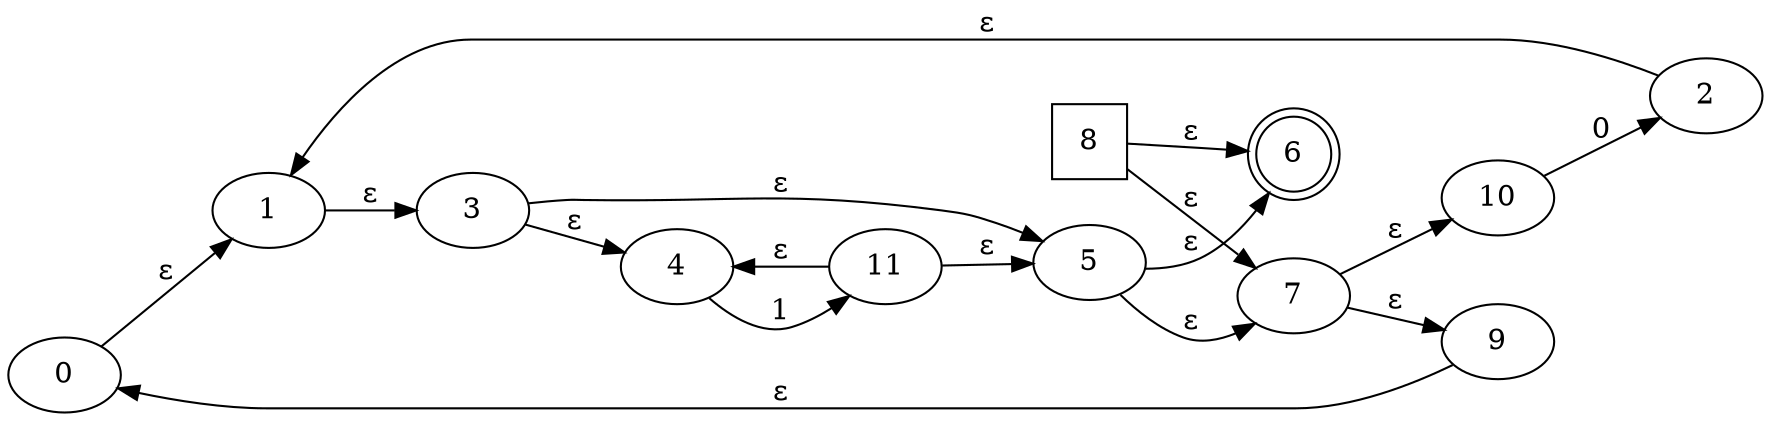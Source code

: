 digraph G {
	rankdir=LR;
	0->1[ label=ɛ ];
	2->1[ label=ɛ ];
	3->4[ label=ɛ ];
	3->5[ label=ɛ ];
	5->6[ label=ɛ ];
	5->7[ label=ɛ ];
	8->7[ label=ɛ ];
	8->6[ label=ɛ ];
	9->0[ label=ɛ ];
	7->9[ label=ɛ ];
	7->10[ label=ɛ ];
	10->2[ label=0 ];
	4->11[ label=1 ];
	11->5[ label=ɛ ];
	11->4[ label=ɛ ];
	1->3[ label=ɛ ];
	0;
	1;
	10;
	11;
	2;
	3;
	4;
	5;
	6 [ shape=doublecircle ];
	7;
	8 [ shape=square ];
	9;

}

